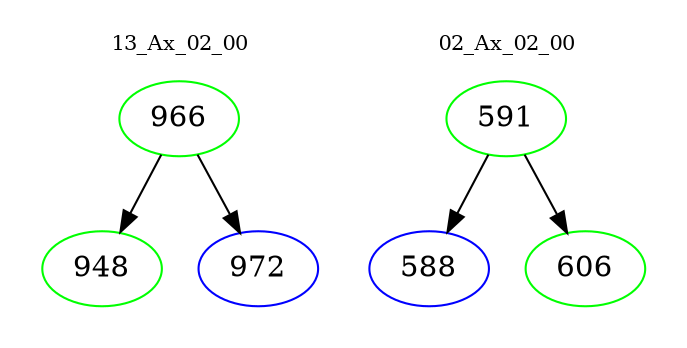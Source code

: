 digraph{
subgraph cluster_0 {
color = white
label = "13_Ax_02_00";
fontsize=10;
T0_966 [label="966", color="green"]
T0_966 -> T0_948 [color="black"]
T0_948 [label="948", color="green"]
T0_966 -> T0_972 [color="black"]
T0_972 [label="972", color="blue"]
}
subgraph cluster_1 {
color = white
label = "02_Ax_02_00";
fontsize=10;
T1_591 [label="591", color="green"]
T1_591 -> T1_588 [color="black"]
T1_588 [label="588", color="blue"]
T1_591 -> T1_606 [color="black"]
T1_606 [label="606", color="green"]
}
}

